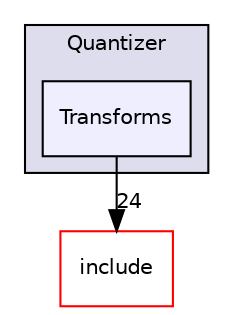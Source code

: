 digraph "lib/Quantizer/Transforms" {
  bgcolor=transparent;
  compound=true
  node [ fontsize="10", fontname="Helvetica"];
  edge [ labelfontsize="10", labelfontname="Helvetica"];
  subgraph clusterdir_75bf981139ad9afefb7a359c964c5127 {
    graph [ bgcolor="#ddddee", pencolor="black", label="Quantizer" fontname="Helvetica", fontsize="10", URL="dir_75bf981139ad9afefb7a359c964c5127.html"]
  dir_ba97eb3aab70d1e2c307a0131058f683 [shape=box, label="Transforms", style="filled", fillcolor="#eeeeff", pencolor="black", URL="dir_ba97eb3aab70d1e2c307a0131058f683.html"];
  }
  dir_d44c64559bbebec7f509842c48db8b23 [shape=box label="include" color="red" URL="dir_d44c64559bbebec7f509842c48db8b23.html"];
  dir_ba97eb3aab70d1e2c307a0131058f683->dir_d44c64559bbebec7f509842c48db8b23 [headlabel="24", labeldistance=1.5 headhref="dir_000106_000000.html"];
}
